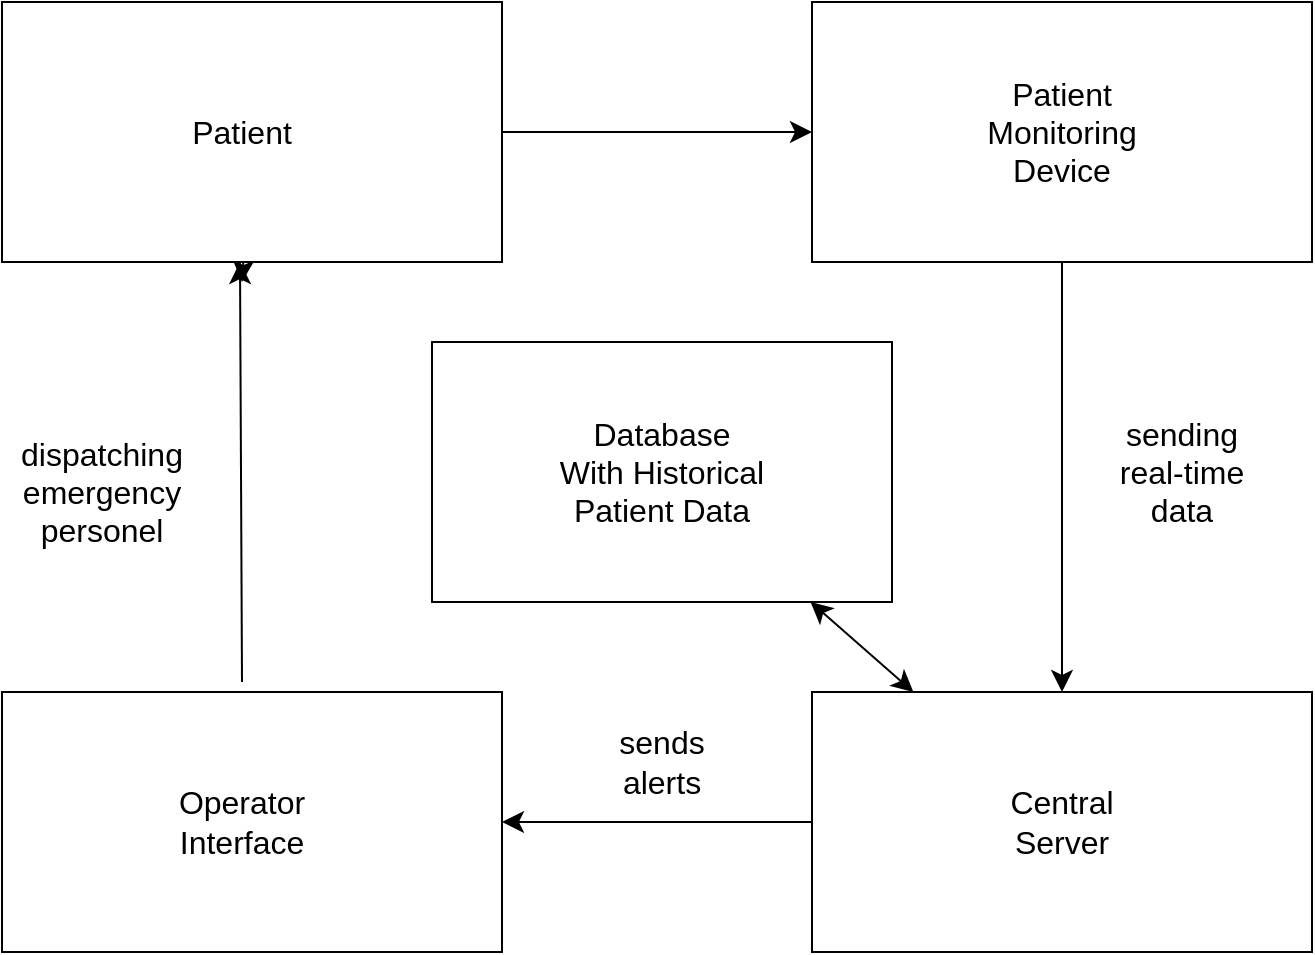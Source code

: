 <mxfile version="24.7.6">
  <diagram name="Page-1" id="5f0bae14-7c28-e335-631c-24af17079c00">
    <mxGraphModel dx="1431" dy="732" grid="1" gridSize="10" guides="1" tooltips="1" connect="1" arrows="1" fold="1" page="1" pageScale="1" pageWidth="1100" pageHeight="850" background="none" math="0" shadow="0">
      <root>
        <mxCell id="0" />
        <mxCell id="1" parent="0" />
        <mxCell id="twTIu5e8oP6L3RmCyqkR-2" style="edgeStyle=none;curved=1;rounded=0;orthogonalLoop=1;jettySize=auto;html=1;exitX=1;exitY=0.5;exitDx=0;exitDy=0;fontSize=12;startSize=8;endSize=8;" edge="1" parent="1">
          <mxGeometry relative="1" as="geometry">
            <mxPoint x="440" y="180" as="sourcePoint" />
            <mxPoint x="440" y="180" as="targetPoint" />
          </mxGeometry>
        </mxCell>
        <mxCell id="twTIu5e8oP6L3RmCyqkR-6" value="" style="rounded=0;whiteSpace=wrap;html=1;" vertex="1" parent="1">
          <mxGeometry x="425" y="80" width="250" height="130" as="geometry" />
        </mxCell>
        <mxCell id="twTIu5e8oP6L3RmCyqkR-7" value="&lt;div&gt;Patient&lt;/div&gt;&lt;div&gt;Monitoring&lt;/div&gt;&lt;div&gt;Device&lt;br&gt;&lt;/div&gt;" style="text;html=1;align=center;verticalAlign=middle;whiteSpace=wrap;rounded=0;fontSize=16;" vertex="1" parent="1">
          <mxGeometry x="520" y="130" width="60" height="30" as="geometry" />
        </mxCell>
        <mxCell id="twTIu5e8oP6L3RmCyqkR-16" value="" style="rounded=0;whiteSpace=wrap;html=1;" vertex="1" parent="1">
          <mxGeometry x="235" y="250" width="230" height="130" as="geometry" />
        </mxCell>
        <mxCell id="twTIu5e8oP6L3RmCyqkR-20" value="&lt;div&gt;Database&lt;/div&gt;&lt;div&gt;With Historical Patient Data&lt;br&gt;&lt;/div&gt;" style="text;html=1;align=center;verticalAlign=middle;whiteSpace=wrap;rounded=0;fontSize=16;" vertex="1" parent="1">
          <mxGeometry x="285" y="300" width="130" height="30" as="geometry" />
        </mxCell>
        <mxCell id="twTIu5e8oP6L3RmCyqkR-21" value="" style="rounded=0;whiteSpace=wrap;html=1;" vertex="1" parent="1">
          <mxGeometry x="425" y="425" width="250" height="130" as="geometry" />
        </mxCell>
        <mxCell id="twTIu5e8oP6L3RmCyqkR-22" value="Central Server" style="text;html=1;align=center;verticalAlign=middle;whiteSpace=wrap;rounded=0;fontSize=16;" vertex="1" parent="1">
          <mxGeometry x="520" y="475" width="60" height="30" as="geometry" />
        </mxCell>
        <mxCell id="twTIu5e8oP6L3RmCyqkR-23" value="" style="endArrow=classic;html=1;rounded=0;fontSize=12;startSize=8;endSize=8;curved=1;exitX=0.5;exitY=1;exitDx=0;exitDy=0;" edge="1" parent="1" source="twTIu5e8oP6L3RmCyqkR-6" target="twTIu5e8oP6L3RmCyqkR-21">
          <mxGeometry width="50" height="50" relative="1" as="geometry">
            <mxPoint x="470" y="210" as="sourcePoint" />
            <mxPoint x="520" y="160" as="targetPoint" />
          </mxGeometry>
        </mxCell>
        <mxCell id="twTIu5e8oP6L3RmCyqkR-24" value="" style="rounded=0;whiteSpace=wrap;html=1;" vertex="1" parent="1">
          <mxGeometry x="20" y="425" width="250" height="130" as="geometry" />
        </mxCell>
        <mxCell id="twTIu5e8oP6L3RmCyqkR-25" value="&lt;div&gt;Operator&lt;/div&gt;&lt;div&gt;Interface&lt;br&gt;&lt;/div&gt;" style="text;html=1;align=center;verticalAlign=middle;whiteSpace=wrap;rounded=0;fontSize=16;" vertex="1" parent="1">
          <mxGeometry x="110" y="475" width="60" height="30" as="geometry" />
        </mxCell>
        <mxCell id="twTIu5e8oP6L3RmCyqkR-33" value="" style="endArrow=classic;startArrow=classic;html=1;rounded=0;fontSize=12;startSize=8;endSize=8;curved=1;" edge="1" parent="1" source="twTIu5e8oP6L3RmCyqkR-21" target="twTIu5e8oP6L3RmCyqkR-16">
          <mxGeometry width="50" height="50" relative="1" as="geometry">
            <mxPoint x="550" y="420" as="sourcePoint" />
            <mxPoint x="650" y="310" as="targetPoint" />
          </mxGeometry>
        </mxCell>
        <mxCell id="twTIu5e8oP6L3RmCyqkR-35" value="" style="endArrow=classic;html=1;rounded=0;fontSize=12;startSize=8;endSize=8;curved=1;exitX=0;exitY=0.5;exitDx=0;exitDy=0;entryX=1;entryY=0.5;entryDx=0;entryDy=0;" edge="1" parent="1" source="twTIu5e8oP6L3RmCyqkR-21" target="twTIu5e8oP6L3RmCyqkR-24">
          <mxGeometry width="50" height="50" relative="1" as="geometry">
            <mxPoint x="310" y="460" as="sourcePoint" />
            <mxPoint x="360" y="410" as="targetPoint" />
          </mxGeometry>
        </mxCell>
        <mxCell id="twTIu5e8oP6L3RmCyqkR-46" style="edgeStyle=none;curved=1;rounded=0;orthogonalLoop=1;jettySize=auto;html=1;fontSize=12;startSize=8;endSize=8;" edge="1" parent="1" source="twTIu5e8oP6L3RmCyqkR-37">
          <mxGeometry relative="1" as="geometry">
            <mxPoint x="140" y="220" as="targetPoint" />
          </mxGeometry>
        </mxCell>
        <mxCell id="twTIu5e8oP6L3RmCyqkR-37" value="" style="rounded=0;whiteSpace=wrap;html=1;" vertex="1" parent="1">
          <mxGeometry x="20" y="80" width="250" height="130" as="geometry" />
        </mxCell>
        <mxCell id="twTIu5e8oP6L3RmCyqkR-38" value="Patient" style="text;html=1;align=center;verticalAlign=middle;whiteSpace=wrap;rounded=0;fontSize=16;" vertex="1" parent="1">
          <mxGeometry x="110" y="130" width="60" height="30" as="geometry" />
        </mxCell>
        <mxCell id="twTIu5e8oP6L3RmCyqkR-39" value="" style="endArrow=classic;html=1;rounded=0;fontSize=12;startSize=8;endSize=8;curved=1;exitX=1;exitY=0.5;exitDx=0;exitDy=0;entryX=0;entryY=0.5;entryDx=0;entryDy=0;" edge="1" parent="1" source="twTIu5e8oP6L3RmCyqkR-37" target="twTIu5e8oP6L3RmCyqkR-6">
          <mxGeometry width="50" height="50" relative="1" as="geometry">
            <mxPoint x="310" y="460" as="sourcePoint" />
            <mxPoint x="360" y="410" as="targetPoint" />
          </mxGeometry>
        </mxCell>
        <mxCell id="twTIu5e8oP6L3RmCyqkR-40" value="" style="endArrow=classic;html=1;rounded=0;fontSize=12;startSize=8;endSize=8;curved=1;entryX=0.476;entryY=1;entryDx=0;entryDy=0;entryPerimeter=0;" edge="1" parent="1" target="twTIu5e8oP6L3RmCyqkR-37">
          <mxGeometry width="50" height="50" relative="1" as="geometry">
            <mxPoint x="140" y="420" as="sourcePoint" />
            <mxPoint x="180" y="240" as="targetPoint" />
          </mxGeometry>
        </mxCell>
        <mxCell id="twTIu5e8oP6L3RmCyqkR-41" value="&lt;div&gt;sending&lt;/div&gt;&lt;div&gt;real-time data&lt;br&gt;&lt;/div&gt;" style="text;html=1;align=center;verticalAlign=middle;whiteSpace=wrap;rounded=0;fontSize=16;" vertex="1" parent="1">
          <mxGeometry x="570" y="300" width="80" height="30" as="geometry" />
        </mxCell>
        <mxCell id="twTIu5e8oP6L3RmCyqkR-43" value="&lt;div&gt;dispatching&lt;/div&gt;&lt;div&gt;emergency&lt;/div&gt;&lt;div&gt;personel&lt;/div&gt;" style="text;html=1;align=center;verticalAlign=middle;whiteSpace=wrap;rounded=0;fontSize=16;" vertex="1" parent="1">
          <mxGeometry x="40" y="310" width="60" height="30" as="geometry" />
        </mxCell>
        <mxCell id="twTIu5e8oP6L3RmCyqkR-44" style="edgeStyle=none;curved=1;rounded=0;orthogonalLoop=1;jettySize=auto;html=1;exitX=0.5;exitY=0;exitDx=0;exitDy=0;fontSize=12;startSize=8;endSize=8;" edge="1" parent="1" source="twTIu5e8oP6L3RmCyqkR-41" target="twTIu5e8oP6L3RmCyqkR-41">
          <mxGeometry relative="1" as="geometry" />
        </mxCell>
        <mxCell id="twTIu5e8oP6L3RmCyqkR-45" value="&lt;div&gt;sends alerts&lt;/div&gt;" style="text;html=1;align=center;verticalAlign=middle;whiteSpace=wrap;rounded=0;fontSize=16;" vertex="1" parent="1">
          <mxGeometry x="320" y="445" width="60" height="30" as="geometry" />
        </mxCell>
      </root>
    </mxGraphModel>
  </diagram>
</mxfile>
